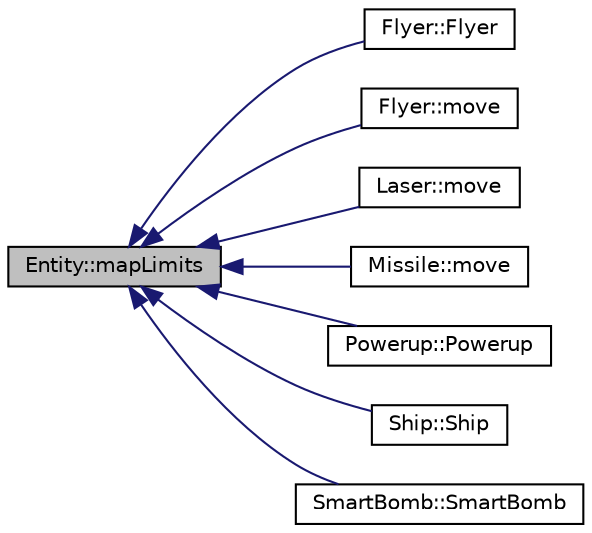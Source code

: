 digraph "Entity::mapLimits"
{
  edge [fontname="Helvetica",fontsize="10",labelfontname="Helvetica",labelfontsize="10"];
  node [fontname="Helvetica",fontsize="10",shape=record];
  rankdir="LR";
  Node1 [label="Entity::mapLimits",height=0.2,width=0.4,color="black", fillcolor="grey75", style="filled", fontcolor="black"];
  Node1 -> Node2 [dir="back",color="midnightblue",fontsize="10",style="solid",fontname="Helvetica"];
  Node2 [label="Flyer::Flyer",height=0.2,width=0.4,color="black", fillcolor="white", style="filled",URL="$classFlyer.html#adaf086c8aeaaeea9b163cf1405b34297"];
  Node1 -> Node3 [dir="back",color="midnightblue",fontsize="10",style="solid",fontname="Helvetica"];
  Node3 [label="Flyer::move",height=0.2,width=0.4,color="black", fillcolor="white", style="filled",URL="$classFlyer.html#a789e59d09800993cadaff15489780850",tooltip="move() function inherited from MovingEntity Moves the ShootingMovingEntity as defined by the derived ..."];
  Node1 -> Node4 [dir="back",color="midnightblue",fontsize="10",style="solid",fontname="Helvetica"];
  Node4 [label="Laser::move",height=0.2,width=0.4,color="black", fillcolor="white", style="filled",URL="$classLaser.html#adf3238de39f8538f90e193517d94353b",tooltip="move() function inherited from MovingEntity. "];
  Node1 -> Node5 [dir="back",color="midnightblue",fontsize="10",style="solid",fontname="Helvetica"];
  Node5 [label="Missile::move",height=0.2,width=0.4,color="black", fillcolor="white", style="filled",URL="$classMissile.html#ac5463127eba97dd0a171c1427b3f4b83",tooltip="move() function inherited from MovingEntity. "];
  Node1 -> Node6 [dir="back",color="midnightblue",fontsize="10",style="solid",fontname="Helvetica"];
  Node6 [label="Powerup::Powerup",height=0.2,width=0.4,color="black", fillcolor="white", style="filled",URL="$classPowerup.html#a20c3efe6b86d6f358a57f8215d157b20"];
  Node1 -> Node7 [dir="back",color="midnightblue",fontsize="10",style="solid",fontname="Helvetica"];
  Node7 [label="Ship::Ship",height=0.2,width=0.4,color="black", fillcolor="white", style="filled",URL="$classShip.html#ab7608fcfc4d27c678aacaf9bfd68a462"];
  Node1 -> Node8 [dir="back",color="midnightblue",fontsize="10",style="solid",fontname="Helvetica"];
  Node8 [label="SmartBomb::SmartBomb",height=0.2,width=0.4,color="black", fillcolor="white", style="filled",URL="$classSmartBomb.html#aa9f830bc8f9e56a9a6928532e1411f49"];
}
